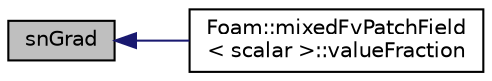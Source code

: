 digraph "snGrad"
{
  bgcolor="transparent";
  edge [fontname="Helvetica",fontsize="10",labelfontname="Helvetica",labelfontsize="10"];
  node [fontname="Helvetica",fontsize="10",shape=record];
  rankdir="LR";
  Node50 [label="snGrad",height=0.2,width=0.4,color="black", fillcolor="grey75", style="filled", fontcolor="black"];
  Node50 -> Node51 [dir="back",color="midnightblue",fontsize="10",style="solid",fontname="Helvetica"];
  Node51 [label="Foam::mixedFvPatchField\l\< scalar \>::valueFraction",height=0.2,width=0.4,color="black",URL="$a22785.html#a20b2b6a431bb6206e4bbeea0bfd6f948"];
}

